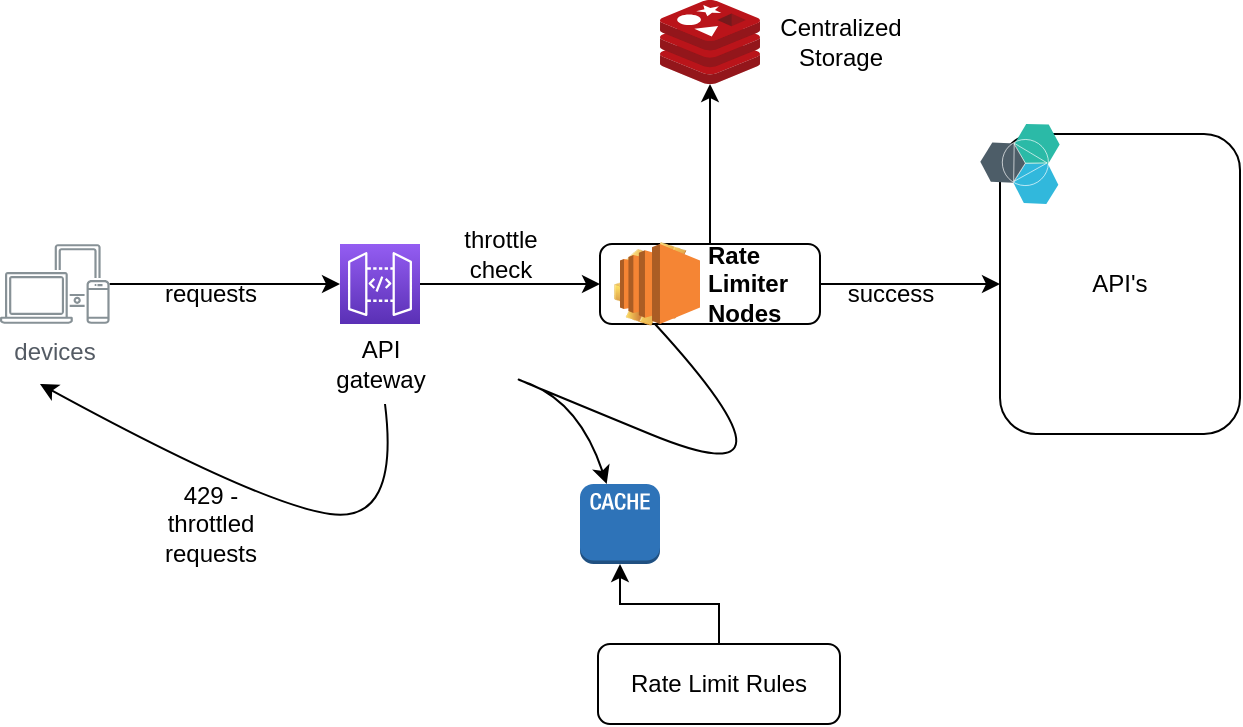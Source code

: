 <mxfile version="20.5.1" type="github">
  <diagram id="kwOh5a7j7TA8B1B5vvVX" name="Page-1">
    <mxGraphModel dx="946" dy="646" grid="1" gridSize="10" guides="1" tooltips="1" connect="1" arrows="1" fold="1" page="1" pageScale="1" pageWidth="827" pageHeight="1169" math="0" shadow="0">
      <root>
        <mxCell id="0" />
        <mxCell id="1" parent="0" />
        <mxCell id="IpqjuPP9rRSFkb_cN3aD-10" value="API&#39;s" style="rounded=1;whiteSpace=wrap;html=1;" vertex="1" parent="1">
          <mxGeometry x="520" y="185" width="120" height="150" as="geometry" />
        </mxCell>
        <mxCell id="IpqjuPP9rRSFkb_cN3aD-17" value="" style="edgeStyle=orthogonalEdgeStyle;rounded=0;orthogonalLoop=1;jettySize=auto;html=1;" edge="1" parent="1" source="IpqjuPP9rRSFkb_cN3aD-4" target="IpqjuPP9rRSFkb_cN3aD-7">
          <mxGeometry relative="1" as="geometry" />
        </mxCell>
        <mxCell id="IpqjuPP9rRSFkb_cN3aD-4" value="" style="sketch=0;points=[[0,0,0],[0.25,0,0],[0.5,0,0],[0.75,0,0],[1,0,0],[0,1,0],[0.25,1,0],[0.5,1,0],[0.75,1,0],[1,1,0],[0,0.25,0],[0,0.5,0],[0,0.75,0],[1,0.25,0],[1,0.5,0],[1,0.75,0]];outlineConnect=0;fontColor=#232F3E;gradientColor=#945DF2;gradientDirection=north;fillColor=#5A30B5;strokeColor=#ffffff;dashed=0;verticalLabelPosition=bottom;verticalAlign=top;align=center;html=1;fontSize=12;fontStyle=0;aspect=fixed;shape=mxgraph.aws4.resourceIcon;resIcon=mxgraph.aws4.api_gateway;" vertex="1" parent="1">
          <mxGeometry x="190" y="240" width="40" height="40" as="geometry" />
        </mxCell>
        <mxCell id="IpqjuPP9rRSFkb_cN3aD-21" value="" style="edgeStyle=orthogonalEdgeStyle;rounded=0;orthogonalLoop=1;jettySize=auto;html=1;" edge="1" parent="1" source="IpqjuPP9rRSFkb_cN3aD-6" target="IpqjuPP9rRSFkb_cN3aD-4">
          <mxGeometry relative="1" as="geometry" />
        </mxCell>
        <mxCell id="IpqjuPP9rRSFkb_cN3aD-6" value="devices" style="sketch=0;outlineConnect=0;gradientColor=none;fontColor=#545B64;strokeColor=none;fillColor=#879196;dashed=0;verticalLabelPosition=bottom;verticalAlign=top;align=center;html=1;fontSize=12;fontStyle=0;aspect=fixed;shape=mxgraph.aws4.illustration_devices;pointerEvents=1" vertex="1" parent="1">
          <mxGeometry x="20" y="240" width="54.79" height="40" as="geometry" />
        </mxCell>
        <mxCell id="IpqjuPP9rRSFkb_cN3aD-15" value="" style="edgeStyle=orthogonalEdgeStyle;rounded=0;orthogonalLoop=1;jettySize=auto;html=1;" edge="1" parent="1" source="IpqjuPP9rRSFkb_cN3aD-7" target="IpqjuPP9rRSFkb_cN3aD-10">
          <mxGeometry relative="1" as="geometry" />
        </mxCell>
        <mxCell id="IpqjuPP9rRSFkb_cN3aD-20" value="" style="edgeStyle=orthogonalEdgeStyle;rounded=0;orthogonalLoop=1;jettySize=auto;html=1;" edge="1" parent="1" source="IpqjuPP9rRSFkb_cN3aD-7" target="IpqjuPP9rRSFkb_cN3aD-12">
          <mxGeometry relative="1" as="geometry" />
        </mxCell>
        <mxCell id="IpqjuPP9rRSFkb_cN3aD-7" value="Rate Limiter&lt;br&gt;Nodes" style="label;whiteSpace=wrap;html=1;image=img/clipart/Gear_128x128.png" vertex="1" parent="1">
          <mxGeometry x="320" y="240" width="110" height="40" as="geometry" />
        </mxCell>
        <mxCell id="IpqjuPP9rRSFkb_cN3aD-9" value="" style="aspect=fixed;perimeter=ellipsePerimeter;html=1;align=center;shadow=0;dashed=0;fontColor=#4277BB;labelBackgroundColor=#ffffff;fontSize=12;spacingTop=3;image;image=img/lib/ibm/miscellaneous/microservices_application.svg;" vertex="1" parent="1">
          <mxGeometry x="510" y="180" width="40" height="40" as="geometry" />
        </mxCell>
        <mxCell id="IpqjuPP9rRSFkb_cN3aD-19" value="" style="edgeStyle=orthogonalEdgeStyle;rounded=0;orthogonalLoop=1;jettySize=auto;html=1;startArrow=classic;startFill=1;endArrow=none;endFill=0;" edge="1" parent="1" source="IpqjuPP9rRSFkb_cN3aD-11" target="IpqjuPP9rRSFkb_cN3aD-13">
          <mxGeometry relative="1" as="geometry" />
        </mxCell>
        <mxCell id="IpqjuPP9rRSFkb_cN3aD-11" value="" style="outlineConnect=0;dashed=0;verticalLabelPosition=bottom;verticalAlign=top;align=center;html=1;shape=mxgraph.aws3.cache_node;fillColor=#2E73B8;gradientColor=none;" vertex="1" parent="1">
          <mxGeometry x="310" y="360" width="40" height="40" as="geometry" />
        </mxCell>
        <mxCell id="IpqjuPP9rRSFkb_cN3aD-12" value="" style="sketch=0;aspect=fixed;html=1;points=[];align=center;image;fontSize=12;image=img/lib/mscae/Cache_Redis_Product.svg;" vertex="1" parent="1">
          <mxGeometry x="350" y="118" width="50" height="42" as="geometry" />
        </mxCell>
        <mxCell id="IpqjuPP9rRSFkb_cN3aD-13" value="Rate Limit Rules" style="rounded=1;whiteSpace=wrap;html=1;" vertex="1" parent="1">
          <mxGeometry x="319" y="440" width="121" height="40" as="geometry" />
        </mxCell>
        <mxCell id="IpqjuPP9rRSFkb_cN3aD-16" value="success" style="text;html=1;align=center;verticalAlign=middle;resizable=0;points=[];autosize=1;strokeColor=none;fillColor=none;" vertex="1" parent="1">
          <mxGeometry x="430" y="250" width="70" height="30" as="geometry" />
        </mxCell>
        <mxCell id="IpqjuPP9rRSFkb_cN3aD-18" value="" style="curved=1;endArrow=classic;html=1;rounded=0;exitX=0.25;exitY=1;exitDx=0;exitDy=0;" edge="1" parent="1" source="IpqjuPP9rRSFkb_cN3aD-7" target="IpqjuPP9rRSFkb_cN3aD-11">
          <mxGeometry width="50" height="50" relative="1" as="geometry">
            <mxPoint x="380" y="370" as="sourcePoint" />
            <mxPoint x="430" y="320" as="targetPoint" />
            <Array as="points">
              <mxPoint x="430" y="370" />
              <mxPoint x="260" y="300" />
              <mxPoint x="310" y="320" />
            </Array>
          </mxGeometry>
        </mxCell>
        <mxCell id="IpqjuPP9rRSFkb_cN3aD-22" value="requests" style="text;html=1;align=center;verticalAlign=middle;resizable=0;points=[];autosize=1;strokeColor=none;fillColor=none;" vertex="1" parent="1">
          <mxGeometry x="90" y="250" width="70" height="30" as="geometry" />
        </mxCell>
        <mxCell id="IpqjuPP9rRSFkb_cN3aD-23" value="throttle&lt;br&gt;check" style="text;html=1;align=center;verticalAlign=middle;resizable=0;points=[];autosize=1;strokeColor=none;fillColor=none;" vertex="1" parent="1">
          <mxGeometry x="240" y="225" width="60" height="40" as="geometry" />
        </mxCell>
        <mxCell id="IpqjuPP9rRSFkb_cN3aD-24" value="API &lt;br&gt;gateway" style="text;html=1;align=center;verticalAlign=middle;resizable=0;points=[];autosize=1;strokeColor=none;fillColor=none;" vertex="1" parent="1">
          <mxGeometry x="175" y="280" width="70" height="40" as="geometry" />
        </mxCell>
        <mxCell id="IpqjuPP9rRSFkb_cN3aD-25" value="" style="curved=1;endArrow=none;html=1;rounded=0;endFill=0;startArrow=classic;startFill=1;" edge="1" parent="1" target="IpqjuPP9rRSFkb_cN3aD-24">
          <mxGeometry width="50" height="50" relative="1" as="geometry">
            <mxPoint x="40" y="310" as="sourcePoint" />
            <mxPoint x="150" y="320" as="targetPoint" />
            <Array as="points">
              <mxPoint x="150" y="370" />
              <mxPoint x="220" y="380" />
            </Array>
          </mxGeometry>
        </mxCell>
        <mxCell id="IpqjuPP9rRSFkb_cN3aD-26" value="429 - &lt;br&gt;throttled&lt;br&gt;requests" style="text;html=1;align=center;verticalAlign=middle;resizable=0;points=[];autosize=1;strokeColor=none;fillColor=none;" vertex="1" parent="1">
          <mxGeometry x="90" y="350" width="70" height="60" as="geometry" />
        </mxCell>
        <mxCell id="IpqjuPP9rRSFkb_cN3aD-27" value="Centralized &lt;br&gt;Storage" style="text;html=1;align=center;verticalAlign=middle;resizable=0;points=[];autosize=1;strokeColor=none;fillColor=none;" vertex="1" parent="1">
          <mxGeometry x="400" y="119" width="80" height="40" as="geometry" />
        </mxCell>
        <mxCell id="IpqjuPP9rRSFkb_cN3aD-28" value="" style="outlineConnect=0;dashed=0;verticalLabelPosition=bottom;verticalAlign=top;align=center;html=1;shape=mxgraph.aws3.ec2;fillColor=#F58534;gradientColor=none;" vertex="1" parent="1">
          <mxGeometry x="330" y="240" width="40" height="40" as="geometry" />
        </mxCell>
      </root>
    </mxGraphModel>
  </diagram>
</mxfile>
